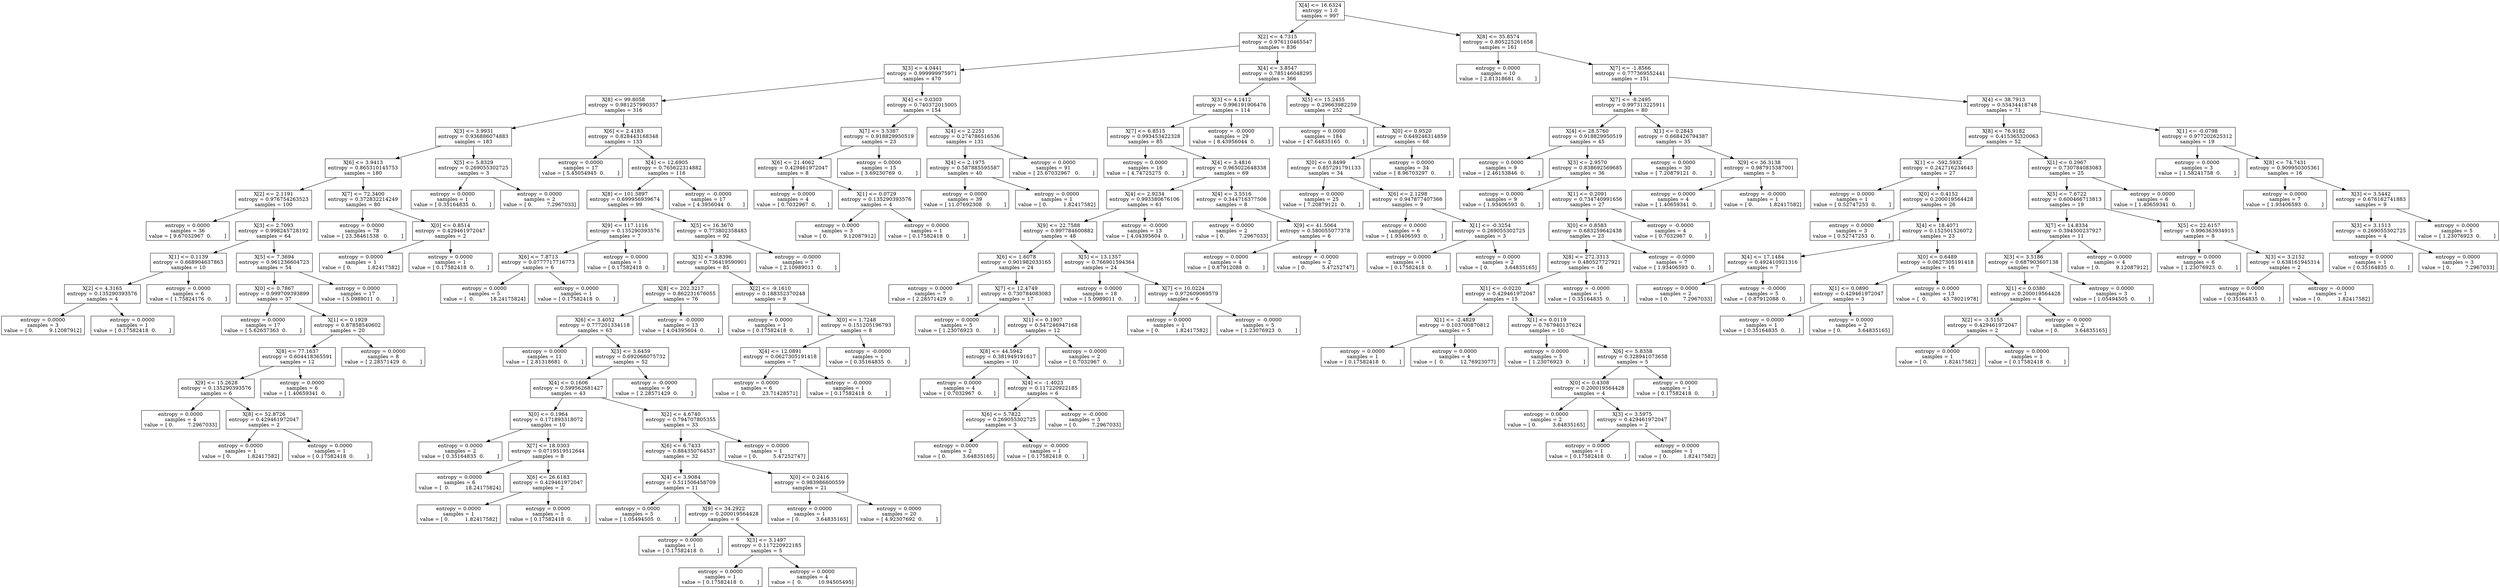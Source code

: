 digraph Tree {
0 [label="X[4] <= 16.6324\nentropy = 1.0\nsamples = 997", shape="box"] ;
1 [label="X[2] <= 4.7315\nentropy = 0.976110465547\nsamples = 836", shape="box"] ;
0 -> 1 ;
2 [label="X[3] <= 4.0441\nentropy = 0.999999975971\nsamples = 470", shape="box"] ;
1 -> 2 ;
3 [label="X[8] <= 99.8058\nentropy = 0.981257990357\nsamples = 316", shape="box"] ;
2 -> 3 ;
4 [label="X[3] <= 3.9931\nentropy = 0.936886074883\nsamples = 183", shape="box"] ;
3 -> 4 ;
5 [label="X[6] <= 3.9413\nentropy = 0.865310145753\nsamples = 180", shape="box"] ;
4 -> 5 ;
6 [label="X[2] <= 2.1191\nentropy = 0.976754263523\nsamples = 100", shape="box"] ;
5 -> 6 ;
7 [label="entropy = 0.0000\nsamples = 36\nvalue = [ 9.67032967  0.        ]", shape="box"] ;
6 -> 7 ;
8 [label="X[3] <= 2.7093\nentropy = 0.998245728192\nsamples = 64", shape="box"] ;
6 -> 8 ;
9 [label="X[1] <= 0.1139\nentropy = 0.668904637863\nsamples = 10", shape="box"] ;
8 -> 9 ;
10 [label="X[2] <= 4.3165\nentropy = 0.135290393576\nsamples = 4", shape="box"] ;
9 -> 10 ;
11 [label="entropy = 0.0000\nsamples = 3\nvalue = [ 0.          9.12087912]", shape="box"] ;
10 -> 11 ;
12 [label="entropy = 0.0000\nsamples = 1\nvalue = [ 0.17582418  0.        ]", shape="box"] ;
10 -> 12 ;
13 [label="entropy = 0.0000\nsamples = 6\nvalue = [ 1.75824176  0.        ]", shape="box"] ;
9 -> 13 ;
14 [label="X[5] <= 7.3694\nentropy = 0.961236604723\nsamples = 54", shape="box"] ;
8 -> 14 ;
15 [label="X[0] <= 0.7867\nentropy = 0.999709393899\nsamples = 37", shape="box"] ;
14 -> 15 ;
16 [label="entropy = 0.0000\nsamples = 17\nvalue = [ 5.62637363  0.        ]", shape="box"] ;
15 -> 16 ;
17 [label="X[1] <= 0.1929\nentropy = 0.87858540602\nsamples = 20", shape="box"] ;
15 -> 17 ;
18 [label="X[8] <= 77.1637\nentropy = 0.604418365591\nsamples = 12", shape="box"] ;
17 -> 18 ;
19 [label="X[9] <= 15.2628\nentropy = 0.135290393576\nsamples = 6", shape="box"] ;
18 -> 19 ;
20 [label="entropy = 0.0000\nsamples = 4\nvalue = [ 0.         7.2967033]", shape="box"] ;
19 -> 20 ;
21 [label="X[8] <= 52.8726\nentropy = 0.429461972047\nsamples = 2", shape="box"] ;
19 -> 21 ;
22 [label="entropy = 0.0000\nsamples = 1\nvalue = [ 0.          1.82417582]", shape="box"] ;
21 -> 22 ;
23 [label="entropy = 0.0000\nsamples = 1\nvalue = [ 0.17582418  0.        ]", shape="box"] ;
21 -> 23 ;
24 [label="entropy = 0.0000\nsamples = 6\nvalue = [ 1.40659341  0.        ]", shape="box"] ;
18 -> 24 ;
25 [label="entropy = 0.0000\nsamples = 8\nvalue = [ 2.28571429  0.        ]", shape="box"] ;
17 -> 25 ;
26 [label="entropy = 0.0000\nsamples = 17\nvalue = [ 5.0989011  0.       ]", shape="box"] ;
14 -> 26 ;
27 [label="X[7] <= 72.3400\nentropy = 0.372832214249\nsamples = 80", shape="box"] ;
5 -> 27 ;
28 [label="entropy = 0.0000\nsamples = 78\nvalue = [ 23.38461538   0.        ]", shape="box"] ;
27 -> 28 ;
29 [label="X[0] <= 0.8514\nentropy = 0.429461972047\nsamples = 2", shape="box"] ;
27 -> 29 ;
30 [label="entropy = 0.0000\nsamples = 1\nvalue = [ 0.          1.82417582]", shape="box"] ;
29 -> 30 ;
31 [label="entropy = 0.0000\nsamples = 1\nvalue = [ 0.17582418  0.        ]", shape="box"] ;
29 -> 31 ;
32 [label="X[5] <= 5.8329\nentropy = 0.269055302725\nsamples = 3", shape="box"] ;
4 -> 32 ;
33 [label="entropy = 0.0000\nsamples = 1\nvalue = [ 0.35164835  0.        ]", shape="box"] ;
32 -> 33 ;
34 [label="entropy = 0.0000\nsamples = 2\nvalue = [ 0.         7.2967033]", shape="box"] ;
32 -> 34 ;
35 [label="X[6] <= 2.4183\nentropy = 0.828443168348\nsamples = 133", shape="box"] ;
3 -> 35 ;
36 [label="entropy = 0.0000\nsamples = 17\nvalue = [ 5.45054945  0.        ]", shape="box"] ;
35 -> 36 ;
37 [label="X[4] <= 12.6905\nentropy = 0.765622314882\nsamples = 116", shape="box"] ;
35 -> 37 ;
38 [label="X[8] <= 101.5897\nentropy = 0.699956939674\nsamples = 99", shape="box"] ;
37 -> 38 ;
39 [label="X[9] <= 117.1116\nentropy = 0.135290393576\nsamples = 7", shape="box"] ;
38 -> 39 ;
40 [label="X[6] <= 7.8713\nentropy = 0.0777717716773\nsamples = 6", shape="box"] ;
39 -> 40 ;
41 [label="entropy = 0.0000\nsamples = 5\nvalue = [  0.          18.24175824]", shape="box"] ;
40 -> 41 ;
42 [label="entropy = 0.0000\nsamples = 1\nvalue = [ 0.17582418  0.        ]", shape="box"] ;
40 -> 42 ;
43 [label="entropy = 0.0000\nsamples = 1\nvalue = [ 0.17582418  0.        ]", shape="box"] ;
39 -> 43 ;
44 [label="X[5] <= 16.3670\nentropy = 0.773802358483\nsamples = 92", shape="box"] ;
38 -> 44 ;
45 [label="X[3] <= 3.8396\nentropy = 0.736419590901\nsamples = 85", shape="box"] ;
44 -> 45 ;
46 [label="X[8] <= 202.3217\nentropy = 0.862231676055\nsamples = 76", shape="box"] ;
45 -> 46 ;
47 [label="X[6] <= 3.4052\nentropy = 0.777201334118\nsamples = 63", shape="box"] ;
46 -> 47 ;
48 [label="entropy = 0.0000\nsamples = 11\nvalue = [ 2.81318681  0.        ]", shape="box"] ;
47 -> 48 ;
49 [label="X[3] <= 3.6459\nentropy = 0.692066075732\nsamples = 52", shape="box"] ;
47 -> 49 ;
50 [label="X[4] <= 0.1606\nentropy = 0.599562681427\nsamples = 43", shape="box"] ;
49 -> 50 ;
51 [label="X[0] <= 0.1964\nentropy = 0.171893318072\nsamples = 10", shape="box"] ;
50 -> 51 ;
52 [label="entropy = 0.0000\nsamples = 2\nvalue = [ 0.35164835  0.        ]", shape="box"] ;
51 -> 52 ;
53 [label="X[7] <= 18.0303\nentropy = 0.0719519512644\nsamples = 8", shape="box"] ;
51 -> 53 ;
54 [label="entropy = 0.0000\nsamples = 6\nvalue = [  0.          18.24175824]", shape="box"] ;
53 -> 54 ;
55 [label="X[6] <= 26.6183\nentropy = 0.429461972047\nsamples = 2", shape="box"] ;
53 -> 55 ;
56 [label="entropy = 0.0000\nsamples = 1\nvalue = [ 0.          1.82417582]", shape="box"] ;
55 -> 56 ;
57 [label="entropy = 0.0000\nsamples = 1\nvalue = [ 0.17582418  0.        ]", shape="box"] ;
55 -> 57 ;
58 [label="X[2] <= 4.6740\nentropy = 0.794707805355\nsamples = 33", shape="box"] ;
50 -> 58 ;
59 [label="X[6] <= 6.7433\nentropy = 0.884350764537\nsamples = 32", shape="box"] ;
58 -> 59 ;
60 [label="X[4] <= 3.9084\nentropy = 0.511506458709\nsamples = 11", shape="box"] ;
59 -> 60 ;
61 [label="entropy = 0.0000\nsamples = 5\nvalue = [ 1.05494505  0.        ]", shape="box"] ;
60 -> 61 ;
62 [label="X[9] <= 34.2922\nentropy = 0.200019564428\nsamples = 6", shape="box"] ;
60 -> 62 ;
63 [label="entropy = 0.0000\nsamples = 1\nvalue = [ 0.17582418  0.        ]", shape="box"] ;
62 -> 63 ;
64 [label="X[3] <= 3.1497\nentropy = 0.117220922185\nsamples = 5", shape="box"] ;
62 -> 64 ;
65 [label="entropy = 0.0000\nsamples = 1\nvalue = [ 0.17582418  0.        ]", shape="box"] ;
64 -> 65 ;
66 [label="entropy = 0.0000\nsamples = 4\nvalue = [  0.          10.94505495]", shape="box"] ;
64 -> 66 ;
67 [label="X[0] <= 0.2416\nentropy = 0.983986600559\nsamples = 21", shape="box"] ;
59 -> 67 ;
68 [label="entropy = 0.0000\nsamples = 1\nvalue = [ 0.          3.64835165]", shape="box"] ;
67 -> 68 ;
69 [label="entropy = 0.0000\nsamples = 20\nvalue = [ 4.92307692  0.        ]", shape="box"] ;
67 -> 69 ;
70 [label="entropy = 0.0000\nsamples = 1\nvalue = [ 0.          5.47252747]", shape="box"] ;
58 -> 70 ;
71 [label="entropy = -0.0000\nsamples = 9\nvalue = [ 2.28571429  0.        ]", shape="box"] ;
49 -> 71 ;
72 [label="entropy = -0.0000\nsamples = 13\nvalue = [ 4.04395604  0.        ]", shape="box"] ;
46 -> 72 ;
73 [label="X[2] <= -9.1610\nentropy = 0.188352370248\nsamples = 9", shape="box"] ;
45 -> 73 ;
74 [label="entropy = 0.0000\nsamples = 1\nvalue = [ 0.17582418  0.        ]", shape="box"] ;
73 -> 74 ;
75 [label="X[0] <= 1.7248\nentropy = 0.151205196793\nsamples = 8", shape="box"] ;
73 -> 75 ;
76 [label="X[4] <= 12.0891\nentropy = 0.0627305191418\nsamples = 7", shape="box"] ;
75 -> 76 ;
77 [label="entropy = 0.0000\nsamples = 6\nvalue = [  0.          23.71428571]", shape="box"] ;
76 -> 77 ;
78 [label="entropy = -0.0000\nsamples = 1\nvalue = [ 0.17582418  0.        ]", shape="box"] ;
76 -> 78 ;
79 [label="entropy = -0.0000\nsamples = 1\nvalue = [ 0.35164835  0.        ]", shape="box"] ;
75 -> 79 ;
80 [label="entropy = -0.0000\nsamples = 7\nvalue = [ 2.10989011  0.        ]", shape="box"] ;
44 -> 80 ;
81 [label="entropy = -0.0000\nsamples = 17\nvalue = [ 4.3956044  0.       ]", shape="box"] ;
37 -> 81 ;
82 [label="X[4] <= 0.0303\nentropy = 0.740372015005\nsamples = 154", shape="box"] ;
2 -> 82 ;
83 [label="X[7] <= 3.5387\nentropy = 0.918829950519\nsamples = 23", shape="box"] ;
82 -> 83 ;
84 [label="X[6] <= 21.4062\nentropy = 0.429461972047\nsamples = 8", shape="box"] ;
83 -> 84 ;
85 [label="entropy = 0.0000\nsamples = 4\nvalue = [ 0.7032967  0.       ]", shape="box"] ;
84 -> 85 ;
86 [label="X[1] <= 0.0729\nentropy = 0.135290393576\nsamples = 4", shape="box"] ;
84 -> 86 ;
87 [label="entropy = 0.0000\nsamples = 3\nvalue = [ 0.          9.12087912]", shape="box"] ;
86 -> 87 ;
88 [label="entropy = 0.0000\nsamples = 1\nvalue = [ 0.17582418  0.        ]", shape="box"] ;
86 -> 88 ;
89 [label="entropy = 0.0000\nsamples = 15\nvalue = [ 3.69230769  0.        ]", shape="box"] ;
83 -> 89 ;
90 [label="X[4] <= 2.2251\nentropy = 0.274786516536\nsamples = 131", shape="box"] ;
82 -> 90 ;
91 [label="X[4] <= 2.1975\nentropy = 0.587885595587\nsamples = 40", shape="box"] ;
90 -> 91 ;
92 [label="entropy = 0.0000\nsamples = 39\nvalue = [ 11.07692308   0.        ]", shape="box"] ;
91 -> 92 ;
93 [label="entropy = 0.0000\nsamples = 1\nvalue = [ 0.          1.82417582]", shape="box"] ;
91 -> 93 ;
94 [label="entropy = 0.0000\nsamples = 91\nvalue = [ 25.67032967   0.        ]", shape="box"] ;
90 -> 94 ;
95 [label="X[4] <= 3.8547\nentropy = 0.785146048295\nsamples = 366", shape="box"] ;
1 -> 95 ;
96 [label="X[3] <= 4.1412\nentropy = 0.996191906476\nsamples = 114", shape="box"] ;
95 -> 96 ;
97 [label="X[7] <= 6.8515\nentropy = 0.993453422328\nsamples = 85", shape="box"] ;
96 -> 97 ;
98 [label="entropy = 0.0000\nsamples = 16\nvalue = [ 4.74725275  0.        ]", shape="box"] ;
97 -> 98 ;
99 [label="X[4] <= 3.4816\nentropy = 0.965022648338\nsamples = 69", shape="box"] ;
97 -> 99 ;
100 [label="X[4] <= 2.9234\nentropy = 0.993380676106\nsamples = 61", shape="box"] ;
99 -> 100 ;
101 [label="X[9] <= 22.7588\nentropy = 0.997784600882\nsamples = 48", shape="box"] ;
100 -> 101 ;
102 [label="X[6] <= 1.6078\nentropy = 0.901982033165\nsamples = 24", shape="box"] ;
101 -> 102 ;
103 [label="entropy = 0.0000\nsamples = 7\nvalue = [ 2.28571429  0.        ]", shape="box"] ;
102 -> 103 ;
104 [label="X[7] <= 12.4749\nentropy = 0.730784083083\nsamples = 17", shape="box"] ;
102 -> 104 ;
105 [label="entropy = 0.0000\nsamples = 5\nvalue = [ 1.23076923  0.        ]", shape="box"] ;
104 -> 105 ;
106 [label="X[1] <= 0.1907\nentropy = 0.547246947168\nsamples = 12", shape="box"] ;
104 -> 106 ;
107 [label="X[8] <= 44.5942\nentropy = 0.381949191617\nsamples = 10", shape="box"] ;
106 -> 107 ;
108 [label="entropy = 0.0000\nsamples = 4\nvalue = [ 0.7032967  0.       ]", shape="box"] ;
107 -> 108 ;
109 [label="X[4] <= -1.4023\nentropy = 0.117220922185\nsamples = 6", shape="box"] ;
107 -> 109 ;
110 [label="X[6] <= 5.7822\nentropy = 0.269055302725\nsamples = 3", shape="box"] ;
109 -> 110 ;
111 [label="entropy = 0.0000\nsamples = 2\nvalue = [ 0.          3.64835165]", shape="box"] ;
110 -> 111 ;
112 [label="entropy = -0.0000\nsamples = 1\nvalue = [ 0.17582418  0.        ]", shape="box"] ;
110 -> 112 ;
113 [label="entropy = -0.0000\nsamples = 3\nvalue = [ 0.         7.2967033]", shape="box"] ;
109 -> 113 ;
114 [label="entropy = 0.0000\nsamples = 2\nvalue = [ 0.7032967  0.       ]", shape="box"] ;
106 -> 114 ;
115 [label="X[5] <= 13.1357\nentropy = 0.766901594364\nsamples = 24", shape="box"] ;
101 -> 115 ;
116 [label="entropy = 0.0000\nsamples = 18\nvalue = [ 5.0989011  0.       ]", shape="box"] ;
115 -> 116 ;
117 [label="X[7] <= 10.0224\nentropy = 0.972609069579\nsamples = 6", shape="box"] ;
115 -> 117 ;
118 [label="entropy = 0.0000\nsamples = 1\nvalue = [ 0.          1.82417582]", shape="box"] ;
117 -> 118 ;
119 [label="entropy = -0.0000\nsamples = 5\nvalue = [ 1.23076923  0.        ]", shape="box"] ;
117 -> 119 ;
120 [label="entropy = -0.0000\nsamples = 13\nvalue = [ 4.04395604  0.        ]", shape="box"] ;
100 -> 120 ;
121 [label="X[4] <= 3.5516\nentropy = 0.344716377506\nsamples = 8", shape="box"] ;
99 -> 121 ;
122 [label="entropy = 0.0000\nsamples = 2\nvalue = [ 0.         7.2967033]", shape="box"] ;
121 -> 122 ;
123 [label="X[9] <= 41.5064\nentropy = 0.580055077378\nsamples = 6", shape="box"] ;
121 -> 123 ;
124 [label="entropy = 0.0000\nsamples = 4\nvalue = [ 0.87912088  0.        ]", shape="box"] ;
123 -> 124 ;
125 [label="entropy = -0.0000\nsamples = 2\nvalue = [ 0.          5.47252747]", shape="box"] ;
123 -> 125 ;
126 [label="entropy = -0.0000\nsamples = 29\nvalue = [ 8.43956044  0.        ]", shape="box"] ;
96 -> 126 ;
127 [label="X[5] <= 15.2455\nentropy = 0.29663982259\nsamples = 252", shape="box"] ;
95 -> 127 ;
128 [label="entropy = 0.0000\nsamples = 184\nvalue = [ 47.64835165   0.        ]", shape="box"] ;
127 -> 128 ;
129 [label="X[0] <= 0.9520\nentropy = 0.649246314859\nsamples = 68", shape="box"] ;
127 -> 129 ;
130 [label="X[0] <= 0.8499\nentropy = 0.857291791133\nsamples = 34", shape="box"] ;
129 -> 130 ;
131 [label="entropy = 0.0000\nsamples = 25\nvalue = [ 7.20879121  0.        ]", shape="box"] ;
130 -> 131 ;
132 [label="X[6] <= 2.1298\nentropy = 0.947877407366\nsamples = 9", shape="box"] ;
130 -> 132 ;
133 [label="entropy = 0.0000\nsamples = 6\nvalue = [ 1.93406593  0.        ]", shape="box"] ;
132 -> 133 ;
134 [label="X[1] <= -0.3254\nentropy = 0.269055302725\nsamples = 3", shape="box"] ;
132 -> 134 ;
135 [label="entropy = 0.0000\nsamples = 1\nvalue = [ 0.17582418  0.        ]", shape="box"] ;
134 -> 135 ;
136 [label="entropy = 0.0000\nsamples = 2\nvalue = [ 0.          3.64835165]", shape="box"] ;
134 -> 136 ;
137 [label="entropy = 0.0000\nsamples = 34\nvalue = [ 8.96703297  0.        ]", shape="box"] ;
129 -> 137 ;
138 [label="X[8] <= 35.8574\nentropy = 0.805225261658\nsamples = 161", shape="box"] ;
0 -> 138 ;
139 [label="entropy = 0.0000\nsamples = 10\nvalue = [ 2.81318681  0.        ]", shape="box"] ;
138 -> 139 ;
140 [label="X[7] <= -1.8566\nentropy = 0.777369552441\nsamples = 151", shape="box"] ;
138 -> 140 ;
141 [label="X[7] <= -8.2495\nentropy = 0.997313225911\nsamples = 80", shape="box"] ;
140 -> 141 ;
142 [label="X[4] <= 28.5760\nentropy = 0.918829950519\nsamples = 45", shape="box"] ;
141 -> 142 ;
143 [label="entropy = 0.0000\nsamples = 9\nvalue = [ 2.46153846  0.        ]", shape="box"] ;
142 -> 143 ;
144 [label="X[3] <= 2.9570\nentropy = 0.838692569685\nsamples = 36", shape="box"] ;
142 -> 144 ;
145 [label="entropy = 0.0000\nsamples = 9\nvalue = [ 1.93406593  0.        ]", shape="box"] ;
144 -> 145 ;
146 [label="X[1] <= 0.2091\nentropy = 0.734740991656\nsamples = 27", shape="box"] ;
144 -> 146 ;
147 [label="X[0] <= 0.8583\nentropy = 0.683259642438\nsamples = 23", shape="box"] ;
146 -> 147 ;
148 [label="X[8] <= 272.3313\nentropy = 0.480527727921\nsamples = 16", shape="box"] ;
147 -> 148 ;
149 [label="X[1] <= -0.0220\nentropy = 0.429461972047\nsamples = 15", shape="box"] ;
148 -> 149 ;
150 [label="X[1] <= -2.4829\nentropy = 0.103700870812\nsamples = 5", shape="box"] ;
149 -> 150 ;
151 [label="entropy = 0.0000\nsamples = 1\nvalue = [ 0.17582418  0.        ]", shape="box"] ;
150 -> 151 ;
152 [label="entropy = 0.0000\nsamples = 4\nvalue = [  0.          12.76923077]", shape="box"] ;
150 -> 152 ;
153 [label="X[1] <= 0.0119\nentropy = 0.767940137624\nsamples = 10", shape="box"] ;
149 -> 153 ;
154 [label="entropy = 0.0000\nsamples = 5\nvalue = [ 1.23076923  0.        ]", shape="box"] ;
153 -> 154 ;
155 [label="X[6] <= 5.8358\nentropy = 0.328941073658\nsamples = 5", shape="box"] ;
153 -> 155 ;
156 [label="X[0] <= 0.4308\nentropy = 0.200019564428\nsamples = 4", shape="box"] ;
155 -> 156 ;
157 [label="entropy = 0.0000\nsamples = 2\nvalue = [ 0.          3.64835165]", shape="box"] ;
156 -> 157 ;
158 [label="X[3] <= 3.5975\nentropy = 0.429461972047\nsamples = 2", shape="box"] ;
156 -> 158 ;
159 [label="entropy = 0.0000\nsamples = 1\nvalue = [ 0.17582418  0.        ]", shape="box"] ;
158 -> 159 ;
160 [label="entropy = 0.0000\nsamples = 1\nvalue = [ 0.          1.82417582]", shape="box"] ;
158 -> 160 ;
161 [label="entropy = 0.0000\nsamples = 1\nvalue = [ 0.17582418  0.        ]", shape="box"] ;
155 -> 161 ;
162 [label="entropy = -0.0000\nsamples = 1\nvalue = [ 0.35164835  0.        ]", shape="box"] ;
148 -> 162 ;
163 [label="entropy = -0.0000\nsamples = 7\nvalue = [ 1.93406593  0.        ]", shape="box"] ;
147 -> 163 ;
164 [label="entropy = -0.0000\nsamples = 4\nvalue = [ 0.7032967  0.       ]", shape="box"] ;
146 -> 164 ;
165 [label="X[1] <= 0.2843\nentropy = 0.668426794387\nsamples = 35", shape="box"] ;
141 -> 165 ;
166 [label="entropy = 0.0000\nsamples = 30\nvalue = [ 7.20879121  0.        ]", shape="box"] ;
165 -> 166 ;
167 [label="X[9] <= 36.3138\nentropy = 0.987915387001\nsamples = 5", shape="box"] ;
165 -> 167 ;
168 [label="entropy = 0.0000\nsamples = 4\nvalue = [ 1.40659341  0.        ]", shape="box"] ;
167 -> 168 ;
169 [label="entropy = -0.0000\nsamples = 1\nvalue = [ 0.          1.82417582]", shape="box"] ;
167 -> 169 ;
170 [label="X[4] <= 38.7913\nentropy = 0.55434418748\nsamples = 71", shape="box"] ;
140 -> 170 ;
171 [label="X[8] <= 76.9182\nentropy = 0.415365320063\nsamples = 52", shape="box"] ;
170 -> 171 ;
172 [label="X[1] <= -592.5932\nentropy = 0.242716234643\nsamples = 27", shape="box"] ;
171 -> 172 ;
173 [label="entropy = 0.0000\nsamples = 1\nvalue = [ 0.52747253  0.        ]", shape="box"] ;
172 -> 173 ;
174 [label="X[0] <= 0.4152\nentropy = 0.200019564428\nsamples = 26", shape="box"] ;
172 -> 174 ;
175 [label="entropy = 0.0000\nsamples = 3\nvalue = [ 0.52747253  0.        ]", shape="box"] ;
174 -> 175 ;
176 [label="X[4] <= 18.4071\nentropy = 0.152501526072\nsamples = 23", shape="box"] ;
174 -> 176 ;
177 [label="X[4] <= 17.1484\nentropy = 0.492410921316\nsamples = 7", shape="box"] ;
176 -> 177 ;
178 [label="entropy = 0.0000\nsamples = 2\nvalue = [ 0.         7.2967033]", shape="box"] ;
177 -> 178 ;
179 [label="entropy = -0.0000\nsamples = 5\nvalue = [ 0.87912088  0.        ]", shape="box"] ;
177 -> 179 ;
180 [label="X[0] <= 0.6489\nentropy = 0.0627305191418\nsamples = 16", shape="box"] ;
176 -> 180 ;
181 [label="X[1] <= 0.0890\nentropy = 0.429461972047\nsamples = 3", shape="box"] ;
180 -> 181 ;
182 [label="entropy = 0.0000\nsamples = 1\nvalue = [ 0.35164835  0.        ]", shape="box"] ;
181 -> 182 ;
183 [label="entropy = 0.0000\nsamples = 2\nvalue = [ 0.          3.64835165]", shape="box"] ;
181 -> 183 ;
184 [label="entropy = 0.0000\nsamples = 13\nvalue = [  0.          43.78021978]", shape="box"] ;
180 -> 184 ;
185 [label="X[1] <= 0.2967\nentropy = 0.730784083083\nsamples = 25", shape="box"] ;
171 -> 185 ;
186 [label="X[5] <= 7.6722\nentropy = 0.600466713813\nsamples = 19", shape="box"] ;
185 -> 186 ;
187 [label="X[7] <= 14.8334\nentropy = 0.394300237927\nsamples = 11", shape="box"] ;
186 -> 187 ;
188 [label="X[3] <= 3.5186\nentropy = 0.687903607138\nsamples = 7", shape="box"] ;
187 -> 188 ;
189 [label="X[1] <= 0.0380\nentropy = 0.200019564428\nsamples = 4", shape="box"] ;
188 -> 189 ;
190 [label="X[2] <= -3.5155\nentropy = 0.429461972047\nsamples = 2", shape="box"] ;
189 -> 190 ;
191 [label="entropy = 0.0000\nsamples = 1\nvalue = [ 0.          1.82417582]", shape="box"] ;
190 -> 191 ;
192 [label="entropy = 0.0000\nsamples = 1\nvalue = [ 0.17582418  0.        ]", shape="box"] ;
190 -> 192 ;
193 [label="entropy = -0.0000\nsamples = 2\nvalue = [ 0.          3.64835165]", shape="box"] ;
189 -> 193 ;
194 [label="entropy = 0.0000\nsamples = 3\nvalue = [ 1.05494505  0.        ]", shape="box"] ;
188 -> 194 ;
195 [label="entropy = 0.0000\nsamples = 4\nvalue = [ 0.          9.12087912]", shape="box"] ;
187 -> 195 ;
196 [label="X[5] <= 22.6157\nentropy = 0.996363934915\nsamples = 8", shape="box"] ;
186 -> 196 ;
197 [label="entropy = 0.0000\nsamples = 6\nvalue = [ 1.23076923  0.        ]", shape="box"] ;
196 -> 197 ;
198 [label="X[3] <= 3.2152\nentropy = 0.638161945314\nsamples = 2", shape="box"] ;
196 -> 198 ;
199 [label="entropy = 0.0000\nsamples = 1\nvalue = [ 0.35164835  0.        ]", shape="box"] ;
198 -> 199 ;
200 [label="entropy = -0.0000\nsamples = 1\nvalue = [ 0.          1.82417582]", shape="box"] ;
198 -> 200 ;
201 [label="entropy = 0.0000\nsamples = 6\nvalue = [ 1.40659341  0.        ]", shape="box"] ;
185 -> 201 ;
202 [label="X[1] <= -0.0798\nentropy = 0.977202625312\nsamples = 19", shape="box"] ;
170 -> 202 ;
203 [label="entropy = 0.0000\nsamples = 3\nvalue = [ 1.58241758  0.        ]", shape="box"] ;
202 -> 203 ;
204 [label="X[8] <= 74.7431\nentropy = 0.909950305361\nsamples = 16", shape="box"] ;
202 -> 204 ;
205 [label="entropy = 0.0000\nsamples = 7\nvalue = [ 1.93406593  0.        ]", shape="box"] ;
204 -> 205 ;
206 [label="X[3] <= 3.5442\nentropy = 0.676162741883\nsamples = 9", shape="box"] ;
204 -> 206 ;
207 [label="X[3] <= 3.1513\nentropy = 0.269055302725\nsamples = 4", shape="box"] ;
206 -> 207 ;
208 [label="entropy = 0.0000\nsamples = 1\nvalue = [ 0.35164835  0.        ]", shape="box"] ;
207 -> 208 ;
209 [label="entropy = 0.0000\nsamples = 3\nvalue = [ 0.         7.2967033]", shape="box"] ;
207 -> 209 ;
210 [label="entropy = 0.0000\nsamples = 5\nvalue = [ 1.23076923  0.        ]", shape="box"] ;
206 -> 210 ;
}